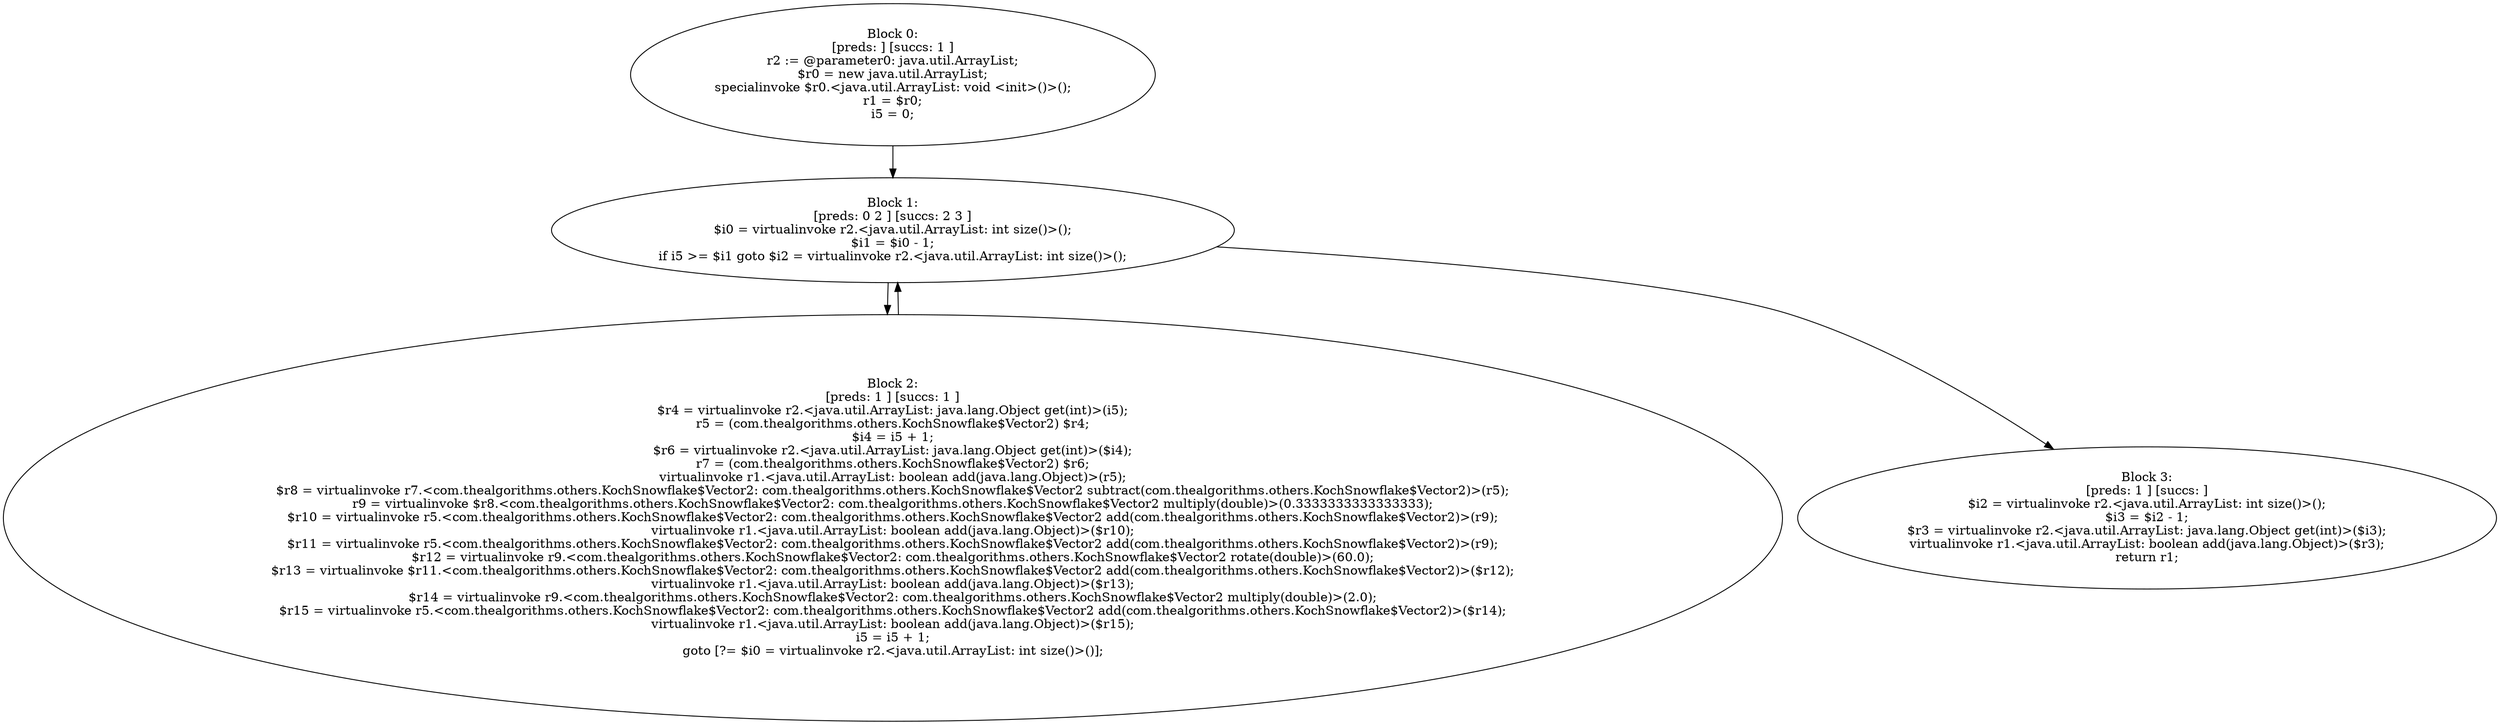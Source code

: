 digraph "unitGraph" {
    "Block 0:
[preds: ] [succs: 1 ]
r2 := @parameter0: java.util.ArrayList;
$r0 = new java.util.ArrayList;
specialinvoke $r0.<java.util.ArrayList: void <init>()>();
r1 = $r0;
i5 = 0;
"
    "Block 1:
[preds: 0 2 ] [succs: 2 3 ]
$i0 = virtualinvoke r2.<java.util.ArrayList: int size()>();
$i1 = $i0 - 1;
if i5 >= $i1 goto $i2 = virtualinvoke r2.<java.util.ArrayList: int size()>();
"
    "Block 2:
[preds: 1 ] [succs: 1 ]
$r4 = virtualinvoke r2.<java.util.ArrayList: java.lang.Object get(int)>(i5);
r5 = (com.thealgorithms.others.KochSnowflake$Vector2) $r4;
$i4 = i5 + 1;
$r6 = virtualinvoke r2.<java.util.ArrayList: java.lang.Object get(int)>($i4);
r7 = (com.thealgorithms.others.KochSnowflake$Vector2) $r6;
virtualinvoke r1.<java.util.ArrayList: boolean add(java.lang.Object)>(r5);
$r8 = virtualinvoke r7.<com.thealgorithms.others.KochSnowflake$Vector2: com.thealgorithms.others.KochSnowflake$Vector2 subtract(com.thealgorithms.others.KochSnowflake$Vector2)>(r5);
r9 = virtualinvoke $r8.<com.thealgorithms.others.KochSnowflake$Vector2: com.thealgorithms.others.KochSnowflake$Vector2 multiply(double)>(0.3333333333333333);
$r10 = virtualinvoke r5.<com.thealgorithms.others.KochSnowflake$Vector2: com.thealgorithms.others.KochSnowflake$Vector2 add(com.thealgorithms.others.KochSnowflake$Vector2)>(r9);
virtualinvoke r1.<java.util.ArrayList: boolean add(java.lang.Object)>($r10);
$r11 = virtualinvoke r5.<com.thealgorithms.others.KochSnowflake$Vector2: com.thealgorithms.others.KochSnowflake$Vector2 add(com.thealgorithms.others.KochSnowflake$Vector2)>(r9);
$r12 = virtualinvoke r9.<com.thealgorithms.others.KochSnowflake$Vector2: com.thealgorithms.others.KochSnowflake$Vector2 rotate(double)>(60.0);
$r13 = virtualinvoke $r11.<com.thealgorithms.others.KochSnowflake$Vector2: com.thealgorithms.others.KochSnowflake$Vector2 add(com.thealgorithms.others.KochSnowflake$Vector2)>($r12);
virtualinvoke r1.<java.util.ArrayList: boolean add(java.lang.Object)>($r13);
$r14 = virtualinvoke r9.<com.thealgorithms.others.KochSnowflake$Vector2: com.thealgorithms.others.KochSnowflake$Vector2 multiply(double)>(2.0);
$r15 = virtualinvoke r5.<com.thealgorithms.others.KochSnowflake$Vector2: com.thealgorithms.others.KochSnowflake$Vector2 add(com.thealgorithms.others.KochSnowflake$Vector2)>($r14);
virtualinvoke r1.<java.util.ArrayList: boolean add(java.lang.Object)>($r15);
i5 = i5 + 1;
goto [?= $i0 = virtualinvoke r2.<java.util.ArrayList: int size()>()];
"
    "Block 3:
[preds: 1 ] [succs: ]
$i2 = virtualinvoke r2.<java.util.ArrayList: int size()>();
$i3 = $i2 - 1;
$r3 = virtualinvoke r2.<java.util.ArrayList: java.lang.Object get(int)>($i3);
virtualinvoke r1.<java.util.ArrayList: boolean add(java.lang.Object)>($r3);
return r1;
"
    "Block 0:
[preds: ] [succs: 1 ]
r2 := @parameter0: java.util.ArrayList;
$r0 = new java.util.ArrayList;
specialinvoke $r0.<java.util.ArrayList: void <init>()>();
r1 = $r0;
i5 = 0;
"->"Block 1:
[preds: 0 2 ] [succs: 2 3 ]
$i0 = virtualinvoke r2.<java.util.ArrayList: int size()>();
$i1 = $i0 - 1;
if i5 >= $i1 goto $i2 = virtualinvoke r2.<java.util.ArrayList: int size()>();
";
    "Block 1:
[preds: 0 2 ] [succs: 2 3 ]
$i0 = virtualinvoke r2.<java.util.ArrayList: int size()>();
$i1 = $i0 - 1;
if i5 >= $i1 goto $i2 = virtualinvoke r2.<java.util.ArrayList: int size()>();
"->"Block 2:
[preds: 1 ] [succs: 1 ]
$r4 = virtualinvoke r2.<java.util.ArrayList: java.lang.Object get(int)>(i5);
r5 = (com.thealgorithms.others.KochSnowflake$Vector2) $r4;
$i4 = i5 + 1;
$r6 = virtualinvoke r2.<java.util.ArrayList: java.lang.Object get(int)>($i4);
r7 = (com.thealgorithms.others.KochSnowflake$Vector2) $r6;
virtualinvoke r1.<java.util.ArrayList: boolean add(java.lang.Object)>(r5);
$r8 = virtualinvoke r7.<com.thealgorithms.others.KochSnowflake$Vector2: com.thealgorithms.others.KochSnowflake$Vector2 subtract(com.thealgorithms.others.KochSnowflake$Vector2)>(r5);
r9 = virtualinvoke $r8.<com.thealgorithms.others.KochSnowflake$Vector2: com.thealgorithms.others.KochSnowflake$Vector2 multiply(double)>(0.3333333333333333);
$r10 = virtualinvoke r5.<com.thealgorithms.others.KochSnowflake$Vector2: com.thealgorithms.others.KochSnowflake$Vector2 add(com.thealgorithms.others.KochSnowflake$Vector2)>(r9);
virtualinvoke r1.<java.util.ArrayList: boolean add(java.lang.Object)>($r10);
$r11 = virtualinvoke r5.<com.thealgorithms.others.KochSnowflake$Vector2: com.thealgorithms.others.KochSnowflake$Vector2 add(com.thealgorithms.others.KochSnowflake$Vector2)>(r9);
$r12 = virtualinvoke r9.<com.thealgorithms.others.KochSnowflake$Vector2: com.thealgorithms.others.KochSnowflake$Vector2 rotate(double)>(60.0);
$r13 = virtualinvoke $r11.<com.thealgorithms.others.KochSnowflake$Vector2: com.thealgorithms.others.KochSnowflake$Vector2 add(com.thealgorithms.others.KochSnowflake$Vector2)>($r12);
virtualinvoke r1.<java.util.ArrayList: boolean add(java.lang.Object)>($r13);
$r14 = virtualinvoke r9.<com.thealgorithms.others.KochSnowflake$Vector2: com.thealgorithms.others.KochSnowflake$Vector2 multiply(double)>(2.0);
$r15 = virtualinvoke r5.<com.thealgorithms.others.KochSnowflake$Vector2: com.thealgorithms.others.KochSnowflake$Vector2 add(com.thealgorithms.others.KochSnowflake$Vector2)>($r14);
virtualinvoke r1.<java.util.ArrayList: boolean add(java.lang.Object)>($r15);
i5 = i5 + 1;
goto [?= $i0 = virtualinvoke r2.<java.util.ArrayList: int size()>()];
";
    "Block 1:
[preds: 0 2 ] [succs: 2 3 ]
$i0 = virtualinvoke r2.<java.util.ArrayList: int size()>();
$i1 = $i0 - 1;
if i5 >= $i1 goto $i2 = virtualinvoke r2.<java.util.ArrayList: int size()>();
"->"Block 3:
[preds: 1 ] [succs: ]
$i2 = virtualinvoke r2.<java.util.ArrayList: int size()>();
$i3 = $i2 - 1;
$r3 = virtualinvoke r2.<java.util.ArrayList: java.lang.Object get(int)>($i3);
virtualinvoke r1.<java.util.ArrayList: boolean add(java.lang.Object)>($r3);
return r1;
";
    "Block 2:
[preds: 1 ] [succs: 1 ]
$r4 = virtualinvoke r2.<java.util.ArrayList: java.lang.Object get(int)>(i5);
r5 = (com.thealgorithms.others.KochSnowflake$Vector2) $r4;
$i4 = i5 + 1;
$r6 = virtualinvoke r2.<java.util.ArrayList: java.lang.Object get(int)>($i4);
r7 = (com.thealgorithms.others.KochSnowflake$Vector2) $r6;
virtualinvoke r1.<java.util.ArrayList: boolean add(java.lang.Object)>(r5);
$r8 = virtualinvoke r7.<com.thealgorithms.others.KochSnowflake$Vector2: com.thealgorithms.others.KochSnowflake$Vector2 subtract(com.thealgorithms.others.KochSnowflake$Vector2)>(r5);
r9 = virtualinvoke $r8.<com.thealgorithms.others.KochSnowflake$Vector2: com.thealgorithms.others.KochSnowflake$Vector2 multiply(double)>(0.3333333333333333);
$r10 = virtualinvoke r5.<com.thealgorithms.others.KochSnowflake$Vector2: com.thealgorithms.others.KochSnowflake$Vector2 add(com.thealgorithms.others.KochSnowflake$Vector2)>(r9);
virtualinvoke r1.<java.util.ArrayList: boolean add(java.lang.Object)>($r10);
$r11 = virtualinvoke r5.<com.thealgorithms.others.KochSnowflake$Vector2: com.thealgorithms.others.KochSnowflake$Vector2 add(com.thealgorithms.others.KochSnowflake$Vector2)>(r9);
$r12 = virtualinvoke r9.<com.thealgorithms.others.KochSnowflake$Vector2: com.thealgorithms.others.KochSnowflake$Vector2 rotate(double)>(60.0);
$r13 = virtualinvoke $r11.<com.thealgorithms.others.KochSnowflake$Vector2: com.thealgorithms.others.KochSnowflake$Vector2 add(com.thealgorithms.others.KochSnowflake$Vector2)>($r12);
virtualinvoke r1.<java.util.ArrayList: boolean add(java.lang.Object)>($r13);
$r14 = virtualinvoke r9.<com.thealgorithms.others.KochSnowflake$Vector2: com.thealgorithms.others.KochSnowflake$Vector2 multiply(double)>(2.0);
$r15 = virtualinvoke r5.<com.thealgorithms.others.KochSnowflake$Vector2: com.thealgorithms.others.KochSnowflake$Vector2 add(com.thealgorithms.others.KochSnowflake$Vector2)>($r14);
virtualinvoke r1.<java.util.ArrayList: boolean add(java.lang.Object)>($r15);
i5 = i5 + 1;
goto [?= $i0 = virtualinvoke r2.<java.util.ArrayList: int size()>()];
"->"Block 1:
[preds: 0 2 ] [succs: 2 3 ]
$i0 = virtualinvoke r2.<java.util.ArrayList: int size()>();
$i1 = $i0 - 1;
if i5 >= $i1 goto $i2 = virtualinvoke r2.<java.util.ArrayList: int size()>();
";
}
